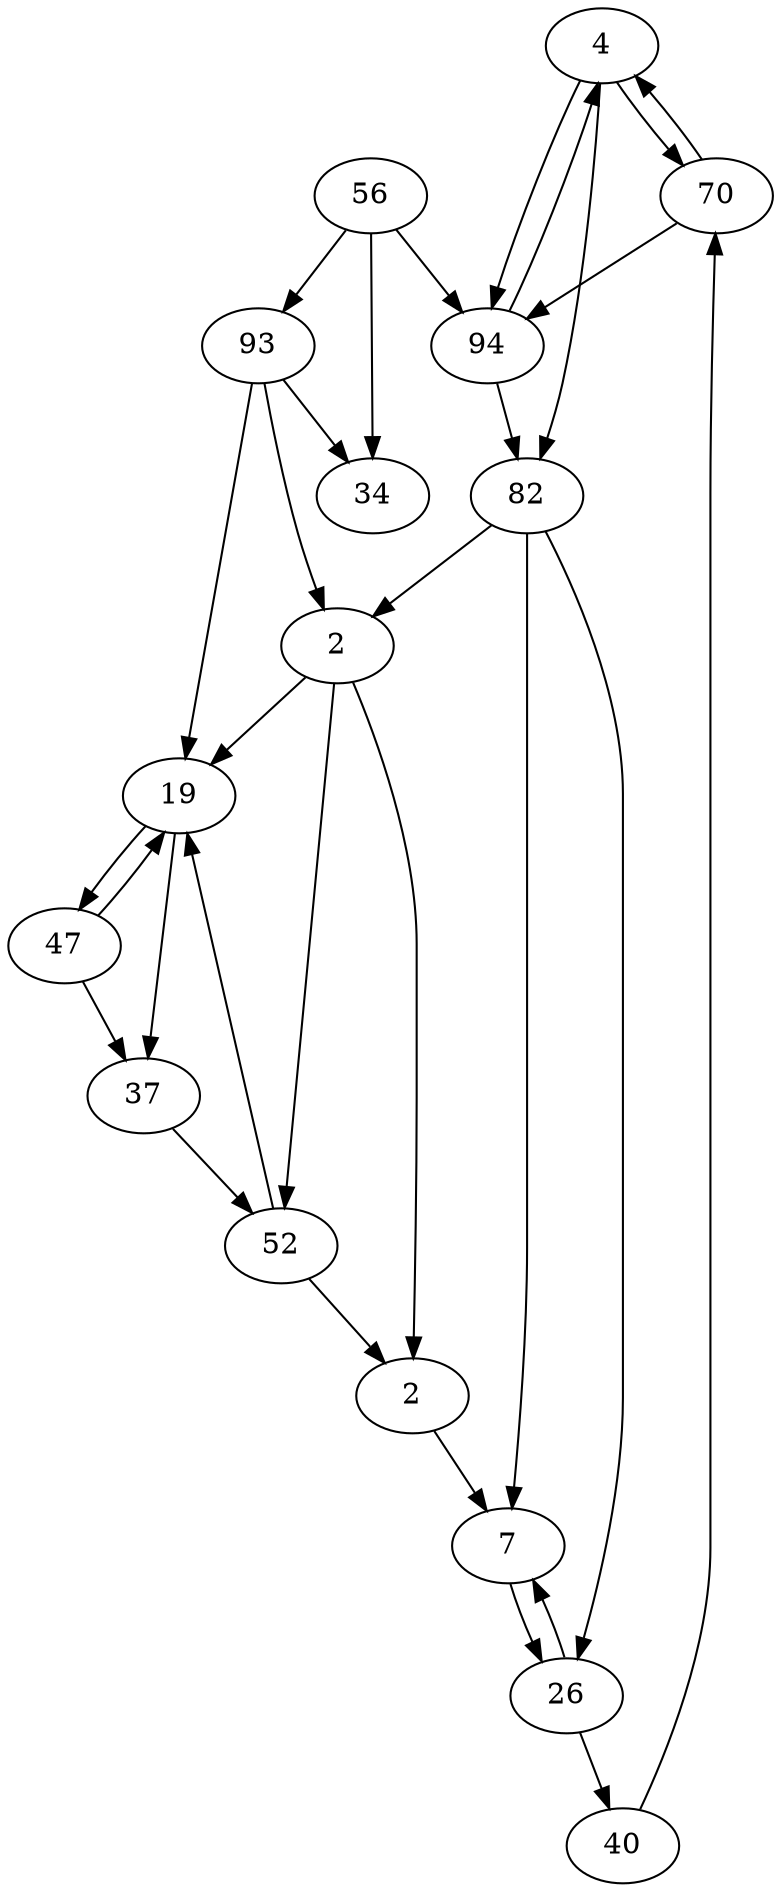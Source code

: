 digraph {
	0 [label=4]
	1 [label=93]
	2 [label=56]
	3 [label=2]
	4 [label=70]
	5 [label=2]
	6 [label=47]
	7 [label=94]
	8 [label=37]
	9 [label=40]
	10 [label=26]
	11 [label=19]
	12 [label=82]
	13 [label=52]
	14 [label=7]
	15 [label=34]
		0 -> 4
		0 -> 7
		0 -> 12
		1 -> 5
		1 -> 11
		1 -> 15
		2 -> 1
		2 -> 7
		2 -> 15
		3 -> 14
		4 -> 0
		4 -> 7
		5 -> 3
		5 -> 11
		5 -> 13
		6 -> 8
		6 -> 11
		7 -> 0
		7 -> 12
		8 -> 13
		9 -> 4
		10 -> 9
		10 -> 14
		11 -> 6
		11 -> 8
		12 -> 5
		12 -> 10
		12 -> 14
		13 -> 3
		13 -> 11
		14 -> 10
}